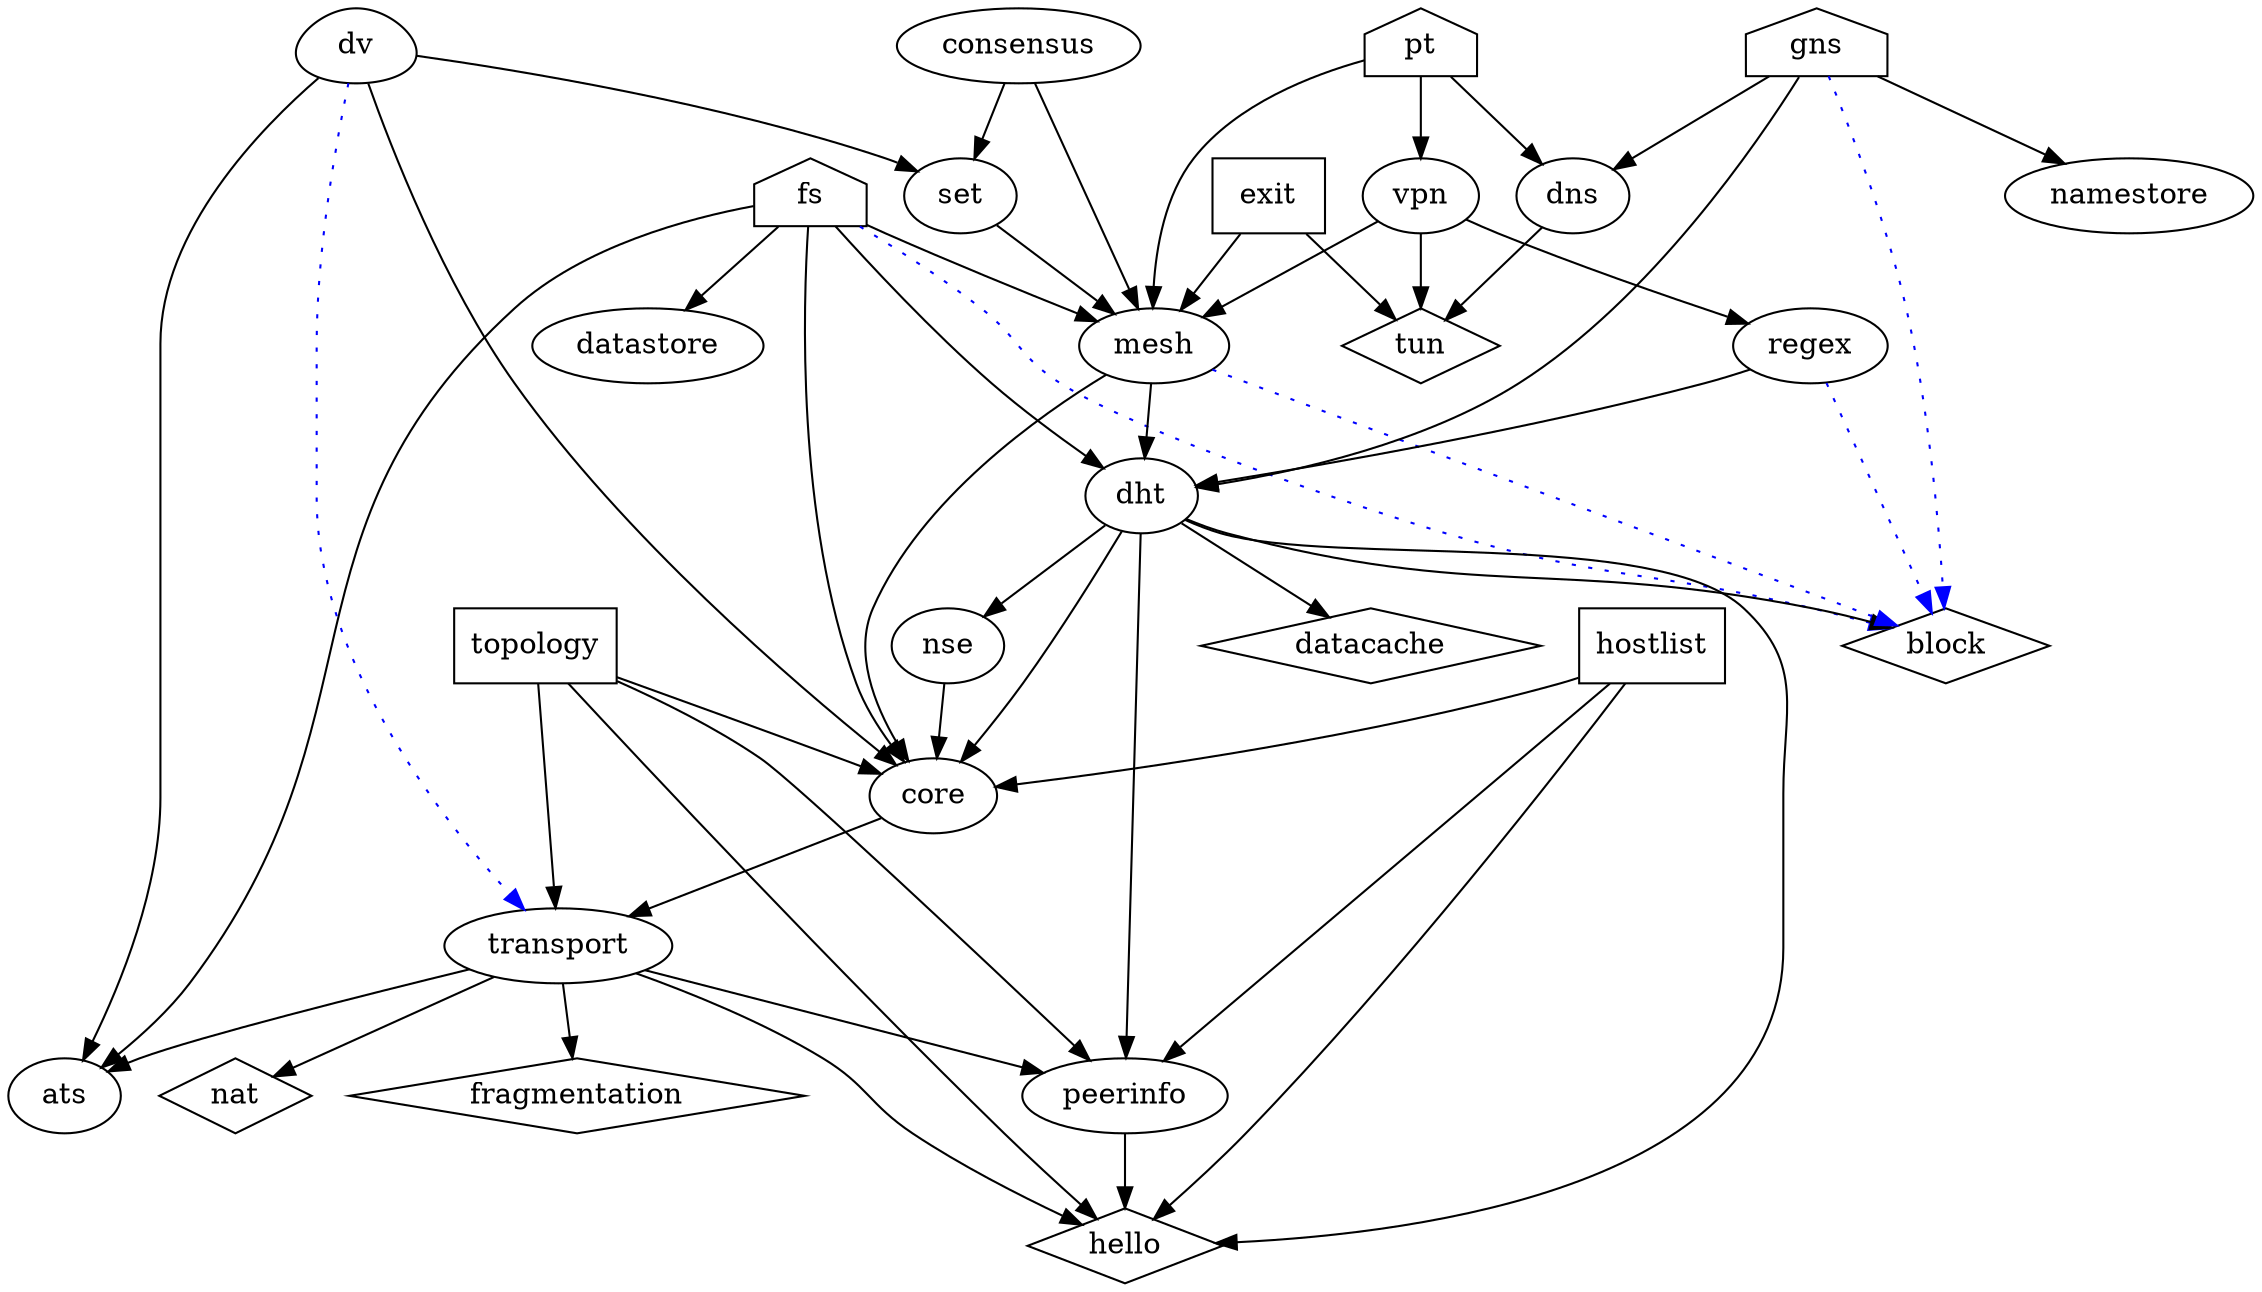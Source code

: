 // house = application
// circle (default) = service
// box = daemon
// diamond = library
// black line = dependency
// blue line = extension via plugin
// red line = possibly useful 
// dashed = in planning

// this is what we have...o
digraph dependencies {
splines = true;

  fs [shape=house];
  fs -> dht;
  fs -> core;
  fs -> datastore;
  fs -> mesh;
  fs -> ats;
  fs -> block [style=dotted,color=blue];
  exit [shape=box];
  exit -> mesh;
  exit -> tun;
  vpn -> mesh;
  vpn -> regex;
  vpn -> tun;
  pt [shape=house];
  pt -> mesh;
  pt -> vpn;
  pt -> dns;
  dv -> ats;
  dns -> tun;
  gns [shape=house];
  gns -> namestore;
  gns -> dns;
  gns -> dht;
  gns -> block [style=dotted,color=blue];
  dht -> core;
  dht -> nse;
  dht -> block;
  dht -> datacache;
  dht -> peerinfo;
  dht -> hello;
  nse -> core;
  regex -> block [style=dotted,color=blue];
  block [shape=diamond];
  datacache [shape=diamond];
  mesh -> core [weight=2];
  mesh -> dht;
  mesh -> block [style=dotted,color=blue];
  regex -> dht;
  core -> transport;
  topology [shape=box];
  topology -> peerinfo;
  topology -> transport;
  topology -> core;
  topology -> hello;
  hostlist [shape=box];
  hostlist -> core;
  hostlist -> peerinfo;
  hostlist -> hello;
  transport -> ats;
  transport -> hello;	  
  transport -> peerinfo;
  transport -> nat;
  transport -> fragmentation;
  dv [shape=egg];
  dv -> transport [color=blue,style=dotted];
  dv -> core;
  dv -> set;
  consensus -> set;
  consensus -> mesh;
  set -> mesh;
  peerinfo -> hello;
  fragmentation [shape=diamond];
  hello [shape=diamond];
  nat [shape=diamond];
  tun [shape=diamond];


}

// this is what might happen...
digraph plan {
splines = true;

// // secushare roadmap:
  secushare [shape=house,style=dashed];
  psyc [style=dashed];
  secushare -> psyc [style=dashed];
  secushare -> voting [style=dashed,color=red];
  secushare -> gns [style=dashed];
  secushare -> fs [style=dashed,color=red];
  secushare -> reuters [style=dashed,color=red];
  secushare -> messaging [style=dashed,color=red];
  psyc -> multicast [style=dashed];

// // voting roadmap:
  voting [shape=house,style=dashed];
  voting -> consensus [style=dashed];
  voting -> mesh [style=dashed,color=red];

// // reuters roadmap:
  reuters [shape=house,style=dashed];
  dotproduct [style=dashed];
  reuters -> dotproduct [style=dashed];
  dotproduct -> set [style=dashed];
  dotproduct -> mesh [style=dashed];
  messaging [style=dashed];  
  messaging -> regex [style=dashed];
  messaging -> mesh [style=dashed];
  messaging -> dht [style=dashed];
  reuters -> messaging [style=dashed,color=red];
  reuters -> multicast [style=dashed,color=red];
  reuters -> mesh [style=dashed,color=red];
  reuters -> core [style=dashed,color=red];


// // core roadmap:
  dht -> ats [style=dashed,color=red];
  mesh -> ats [style=dashed,color=red];
  vpn -> multicast [style=dashed,color=red];
  exit -> multicast [style=dashed,color=red];
  multicast [style=dashed];
  multicast -> mesh [style=dashed];

  fs [shape=house];
  gns [shape=house];
  exit [shape=box];
}